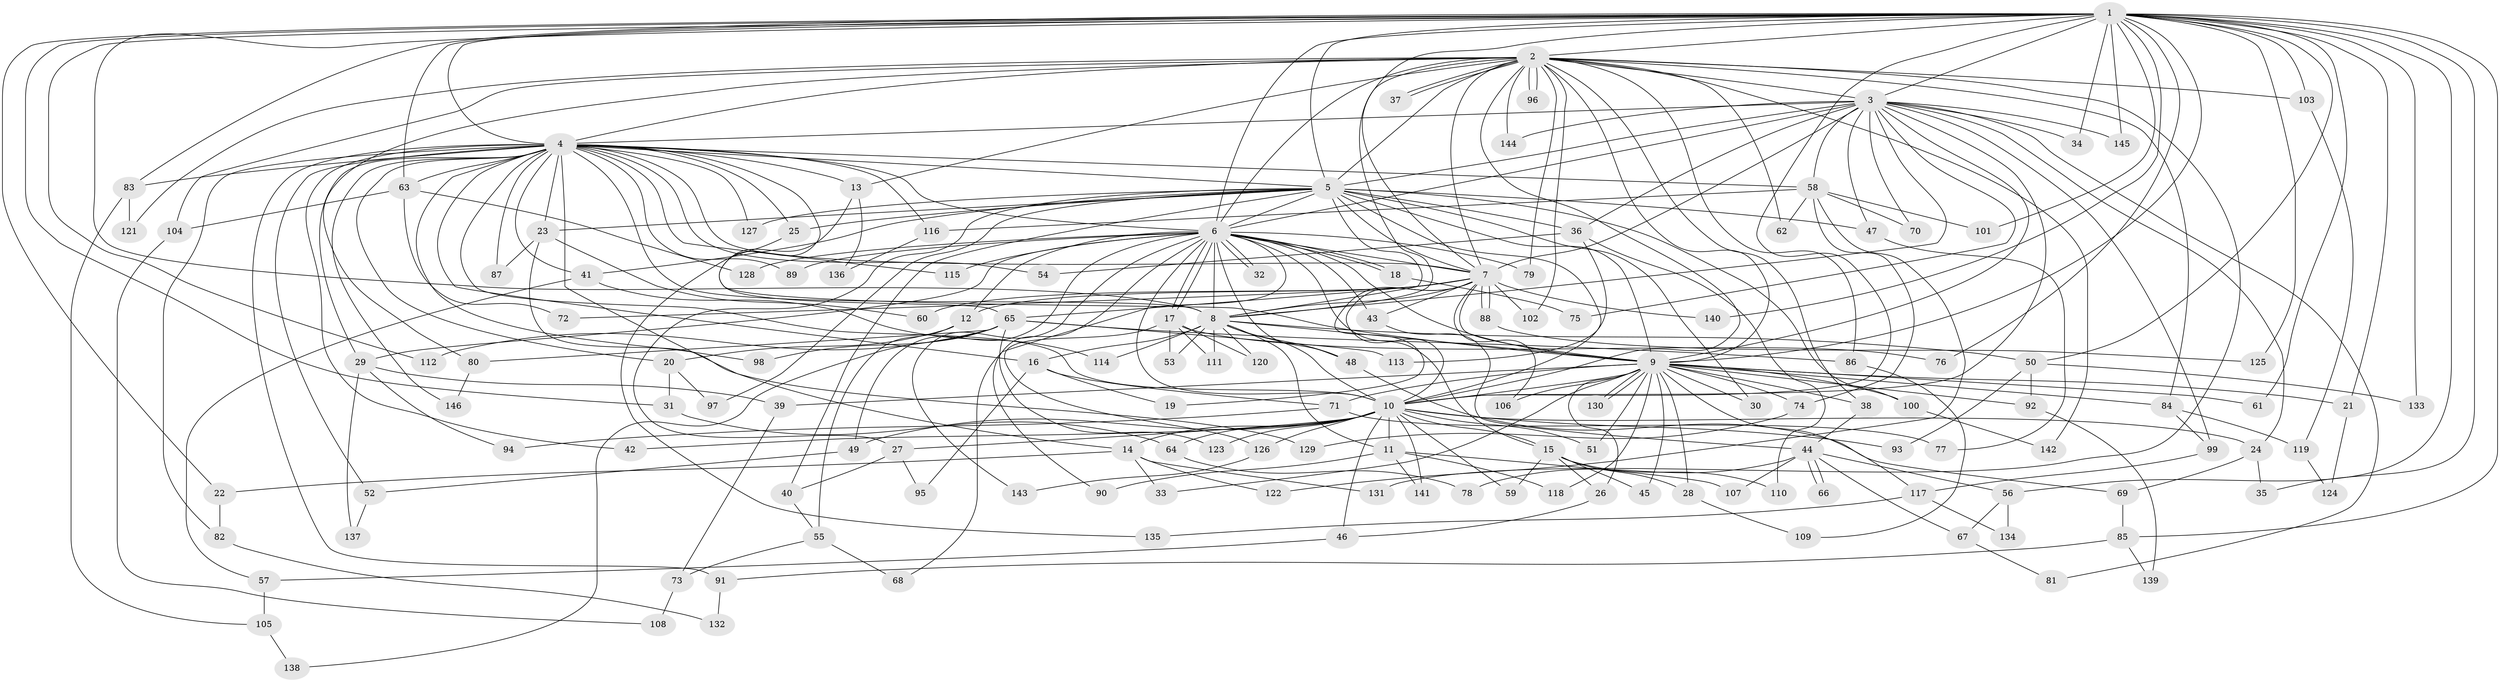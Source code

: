 // Generated by graph-tools (version 1.1) at 2025/25/03/09/25 03:25:43]
// undirected, 146 vertices, 317 edges
graph export_dot {
graph [start="1"]
  node [color=gray90,style=filled];
  1;
  2;
  3;
  4;
  5;
  6;
  7;
  8;
  9;
  10;
  11;
  12;
  13;
  14;
  15;
  16;
  17;
  18;
  19;
  20;
  21;
  22;
  23;
  24;
  25;
  26;
  27;
  28;
  29;
  30;
  31;
  32;
  33;
  34;
  35;
  36;
  37;
  38;
  39;
  40;
  41;
  42;
  43;
  44;
  45;
  46;
  47;
  48;
  49;
  50;
  51;
  52;
  53;
  54;
  55;
  56;
  57;
  58;
  59;
  60;
  61;
  62;
  63;
  64;
  65;
  66;
  67;
  68;
  69;
  70;
  71;
  72;
  73;
  74;
  75;
  76;
  77;
  78;
  79;
  80;
  81;
  82;
  83;
  84;
  85;
  86;
  87;
  88;
  89;
  90;
  91;
  92;
  93;
  94;
  95;
  96;
  97;
  98;
  99;
  100;
  101;
  102;
  103;
  104;
  105;
  106;
  107;
  108;
  109;
  110;
  111;
  112;
  113;
  114;
  115;
  116;
  117;
  118;
  119;
  120;
  121;
  122;
  123;
  124;
  125;
  126;
  127;
  128;
  129;
  130;
  131;
  132;
  133;
  134;
  135;
  136;
  137;
  138;
  139;
  140;
  141;
  142;
  143;
  144;
  145;
  146;
  1 -- 2;
  1 -- 3;
  1 -- 4;
  1 -- 5;
  1 -- 6;
  1 -- 7;
  1 -- 8;
  1 -- 9;
  1 -- 10;
  1 -- 21;
  1 -- 22;
  1 -- 31;
  1 -- 34;
  1 -- 35;
  1 -- 50;
  1 -- 56;
  1 -- 61;
  1 -- 63;
  1 -- 76;
  1 -- 83;
  1 -- 85;
  1 -- 101;
  1 -- 103;
  1 -- 112;
  1 -- 125;
  1 -- 133;
  1 -- 140;
  1 -- 145;
  2 -- 3;
  2 -- 4;
  2 -- 5;
  2 -- 6;
  2 -- 7;
  2 -- 8;
  2 -- 9;
  2 -- 10;
  2 -- 13;
  2 -- 37;
  2 -- 37;
  2 -- 38;
  2 -- 62;
  2 -- 79;
  2 -- 80;
  2 -- 84;
  2 -- 86;
  2 -- 96;
  2 -- 96;
  2 -- 102;
  2 -- 103;
  2 -- 104;
  2 -- 121;
  2 -- 131;
  2 -- 142;
  2 -- 144;
  3 -- 4;
  3 -- 5;
  3 -- 6;
  3 -- 7;
  3 -- 8;
  3 -- 9;
  3 -- 10;
  3 -- 24;
  3 -- 34;
  3 -- 36;
  3 -- 47;
  3 -- 58;
  3 -- 70;
  3 -- 75;
  3 -- 81;
  3 -- 99;
  3 -- 144;
  3 -- 145;
  4 -- 5;
  4 -- 6;
  4 -- 7;
  4 -- 8;
  4 -- 9;
  4 -- 10;
  4 -- 13;
  4 -- 14;
  4 -- 16;
  4 -- 20;
  4 -- 23;
  4 -- 25;
  4 -- 29;
  4 -- 41;
  4 -- 42;
  4 -- 52;
  4 -- 54;
  4 -- 58;
  4 -- 63;
  4 -- 82;
  4 -- 83;
  4 -- 87;
  4 -- 89;
  4 -- 91;
  4 -- 98;
  4 -- 115;
  4 -- 116;
  4 -- 127;
  4 -- 146;
  5 -- 6;
  5 -- 7;
  5 -- 8;
  5 -- 9;
  5 -- 10;
  5 -- 23;
  5 -- 25;
  5 -- 27;
  5 -- 30;
  5 -- 36;
  5 -- 40;
  5 -- 41;
  5 -- 47;
  5 -- 97;
  5 -- 100;
  5 -- 127;
  6 -- 7;
  6 -- 8;
  6 -- 9;
  6 -- 10;
  6 -- 12;
  6 -- 15;
  6 -- 17;
  6 -- 17;
  6 -- 18;
  6 -- 18;
  6 -- 29;
  6 -- 32;
  6 -- 32;
  6 -- 43;
  6 -- 48;
  6 -- 49;
  6 -- 68;
  6 -- 79;
  6 -- 89;
  6 -- 90;
  6 -- 115;
  6 -- 128;
  6 -- 143;
  7 -- 8;
  7 -- 9;
  7 -- 10;
  7 -- 12;
  7 -- 19;
  7 -- 43;
  7 -- 60;
  7 -- 65;
  7 -- 72;
  7 -- 88;
  7 -- 88;
  7 -- 102;
  7 -- 106;
  7 -- 140;
  8 -- 9;
  8 -- 10;
  8 -- 11;
  8 -- 16;
  8 -- 48;
  8 -- 50;
  8 -- 53;
  8 -- 111;
  8 -- 114;
  8 -- 120;
  9 -- 10;
  9 -- 21;
  9 -- 26;
  9 -- 28;
  9 -- 30;
  9 -- 33;
  9 -- 38;
  9 -- 39;
  9 -- 45;
  9 -- 51;
  9 -- 61;
  9 -- 71;
  9 -- 74;
  9 -- 84;
  9 -- 92;
  9 -- 100;
  9 -- 106;
  9 -- 117;
  9 -- 118;
  9 -- 130;
  9 -- 130;
  10 -- 11;
  10 -- 14;
  10 -- 15;
  10 -- 24;
  10 -- 27;
  10 -- 42;
  10 -- 46;
  10 -- 49;
  10 -- 51;
  10 -- 59;
  10 -- 64;
  10 -- 93;
  10 -- 123;
  10 -- 126;
  10 -- 141;
  11 -- 90;
  11 -- 107;
  11 -- 118;
  11 -- 141;
  12 -- 20;
  12 -- 55;
  13 -- 65;
  13 -- 136;
  14 -- 22;
  14 -- 33;
  14 -- 122;
  14 -- 131;
  15 -- 26;
  15 -- 28;
  15 -- 45;
  15 -- 59;
  15 -- 110;
  16 -- 19;
  16 -- 71;
  16 -- 95;
  17 -- 53;
  17 -- 76;
  17 -- 111;
  17 -- 120;
  17 -- 126;
  18 -- 75;
  20 -- 31;
  20 -- 97;
  21 -- 124;
  22 -- 82;
  23 -- 60;
  23 -- 87;
  23 -- 129;
  24 -- 35;
  24 -- 69;
  25 -- 135;
  26 -- 46;
  27 -- 40;
  27 -- 95;
  28 -- 109;
  29 -- 39;
  29 -- 94;
  29 -- 137;
  31 -- 64;
  36 -- 54;
  36 -- 110;
  36 -- 113;
  38 -- 44;
  39 -- 73;
  40 -- 55;
  41 -- 57;
  41 -- 114;
  43 -- 44;
  44 -- 56;
  44 -- 66;
  44 -- 66;
  44 -- 67;
  44 -- 78;
  44 -- 107;
  46 -- 57;
  47 -- 77;
  48 -- 69;
  49 -- 52;
  50 -- 92;
  50 -- 93;
  50 -- 133;
  52 -- 137;
  55 -- 68;
  55 -- 73;
  56 -- 67;
  56 -- 134;
  57 -- 105;
  58 -- 62;
  58 -- 70;
  58 -- 74;
  58 -- 101;
  58 -- 116;
  58 -- 122;
  63 -- 72;
  63 -- 104;
  63 -- 128;
  64 -- 78;
  65 -- 80;
  65 -- 86;
  65 -- 98;
  65 -- 112;
  65 -- 113;
  65 -- 123;
  65 -- 138;
  67 -- 81;
  69 -- 85;
  71 -- 77;
  71 -- 94;
  73 -- 108;
  74 -- 129;
  80 -- 146;
  82 -- 132;
  83 -- 105;
  83 -- 121;
  84 -- 99;
  84 -- 119;
  85 -- 91;
  85 -- 139;
  86 -- 109;
  88 -- 125;
  91 -- 132;
  92 -- 139;
  99 -- 117;
  100 -- 142;
  103 -- 119;
  104 -- 108;
  105 -- 138;
  116 -- 136;
  117 -- 134;
  117 -- 135;
  119 -- 124;
  126 -- 143;
}
